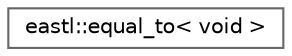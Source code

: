 digraph "类继承关系图"
{
 // LATEX_PDF_SIZE
  bgcolor="transparent";
  edge [fontname=Helvetica,fontsize=10,labelfontname=Helvetica,labelfontsize=10];
  node [fontname=Helvetica,fontsize=10,shape=box,height=0.2,width=0.4];
  rankdir="LR";
  Node0 [id="Node000000",label="eastl::equal_to\< void \>",height=0.2,width=0.4,color="grey40", fillcolor="white", style="filled",URL="$structeastl_1_1equal__to_3_01void_01_4.html",tooltip=" "];
}
